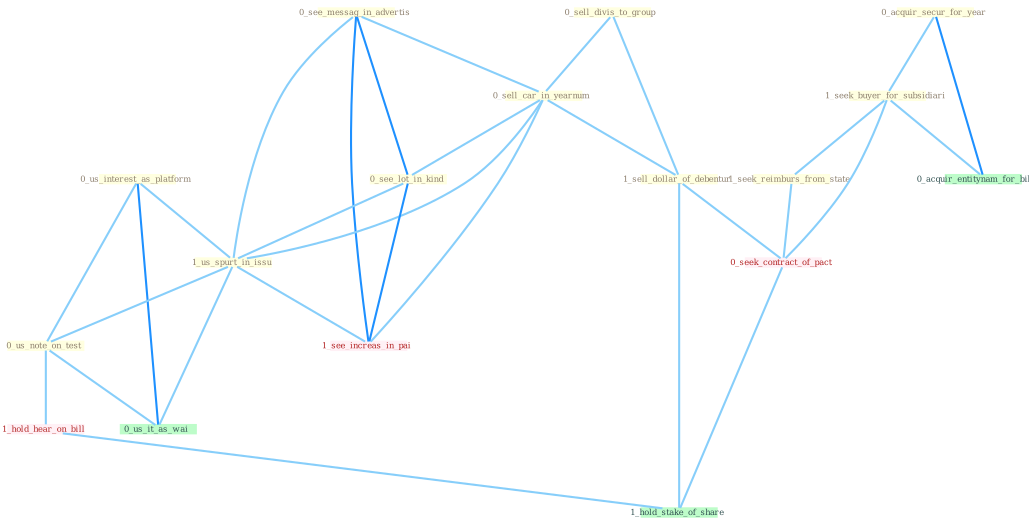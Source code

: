 Graph G{ 
    node
    [shape=polygon,style=filled,width=.5,height=.06,color="#BDFCC9",fixedsize=true,fontsize=4,
    fontcolor="#2f4f4f"];
    {node
    [color="#ffffe0", fontcolor="#8b7d6b"] "0_acquir_secur_for_year " "0_see_messag_in_advertis " "0_us_interest_as_platform " "0_sell_divis_to_group " "0_sell_car_in_yearnum " "1_seek_buyer_for_subsidiari " "1_sell_dollar_of_debentur " "0_see_lot_in_kind " "1_us_spurt_in_issu " "1_seek_reimburs_from_state " "0_us_note_on_test "}
{node [color="#fff0f5", fontcolor="#b22222"] "0_seek_contract_of_pact " "1_see_increas_in_pai " "1_hold_hear_on_bill "}
edge [color="#B0E2FF"];

	"0_acquir_secur_for_year " -- "1_seek_buyer_for_subsidiari " [w="1", color="#87cefa" ];
	"0_acquir_secur_for_year " -- "0_acquir_entitynam_for_billion " [w="2", color="#1e90ff" , len=0.8];
	"0_see_messag_in_advertis " -- "0_sell_car_in_yearnum " [w="1", color="#87cefa" ];
	"0_see_messag_in_advertis " -- "0_see_lot_in_kind " [w="2", color="#1e90ff" , len=0.8];
	"0_see_messag_in_advertis " -- "1_us_spurt_in_issu " [w="1", color="#87cefa" ];
	"0_see_messag_in_advertis " -- "1_see_increas_in_pai " [w="2", color="#1e90ff" , len=0.8];
	"0_us_interest_as_platform " -- "1_us_spurt_in_issu " [w="1", color="#87cefa" ];
	"0_us_interest_as_platform " -- "0_us_note_on_test " [w="1", color="#87cefa" ];
	"0_us_interest_as_platform " -- "0_us_it_as_wai " [w="2", color="#1e90ff" , len=0.8];
	"0_sell_divis_to_group " -- "0_sell_car_in_yearnum " [w="1", color="#87cefa" ];
	"0_sell_divis_to_group " -- "1_sell_dollar_of_debentur " [w="1", color="#87cefa" ];
	"0_sell_car_in_yearnum " -- "1_sell_dollar_of_debentur " [w="1", color="#87cefa" ];
	"0_sell_car_in_yearnum " -- "0_see_lot_in_kind " [w="1", color="#87cefa" ];
	"0_sell_car_in_yearnum " -- "1_us_spurt_in_issu " [w="1", color="#87cefa" ];
	"0_sell_car_in_yearnum " -- "1_see_increas_in_pai " [w="1", color="#87cefa" ];
	"1_seek_buyer_for_subsidiari " -- "1_seek_reimburs_from_state " [w="1", color="#87cefa" ];
	"1_seek_buyer_for_subsidiari " -- "0_seek_contract_of_pact " [w="1", color="#87cefa" ];
	"1_seek_buyer_for_subsidiari " -- "0_acquir_entitynam_for_billion " [w="1", color="#87cefa" ];
	"1_sell_dollar_of_debentur " -- "0_seek_contract_of_pact " [w="1", color="#87cefa" ];
	"1_sell_dollar_of_debentur " -- "1_hold_stake_of_share " [w="1", color="#87cefa" ];
	"0_see_lot_in_kind " -- "1_us_spurt_in_issu " [w="1", color="#87cefa" ];
	"0_see_lot_in_kind " -- "1_see_increas_in_pai " [w="2", color="#1e90ff" , len=0.8];
	"1_us_spurt_in_issu " -- "0_us_note_on_test " [w="1", color="#87cefa" ];
	"1_us_spurt_in_issu " -- "0_us_it_as_wai " [w="1", color="#87cefa" ];
	"1_us_spurt_in_issu " -- "1_see_increas_in_pai " [w="1", color="#87cefa" ];
	"1_seek_reimburs_from_state " -- "0_seek_contract_of_pact " [w="1", color="#87cefa" ];
	"0_us_note_on_test " -- "0_us_it_as_wai " [w="1", color="#87cefa" ];
	"0_us_note_on_test " -- "1_hold_hear_on_bill " [w="1", color="#87cefa" ];
	"0_seek_contract_of_pact " -- "1_hold_stake_of_share " [w="1", color="#87cefa" ];
	"1_hold_hear_on_bill " -- "1_hold_stake_of_share " [w="1", color="#87cefa" ];
}